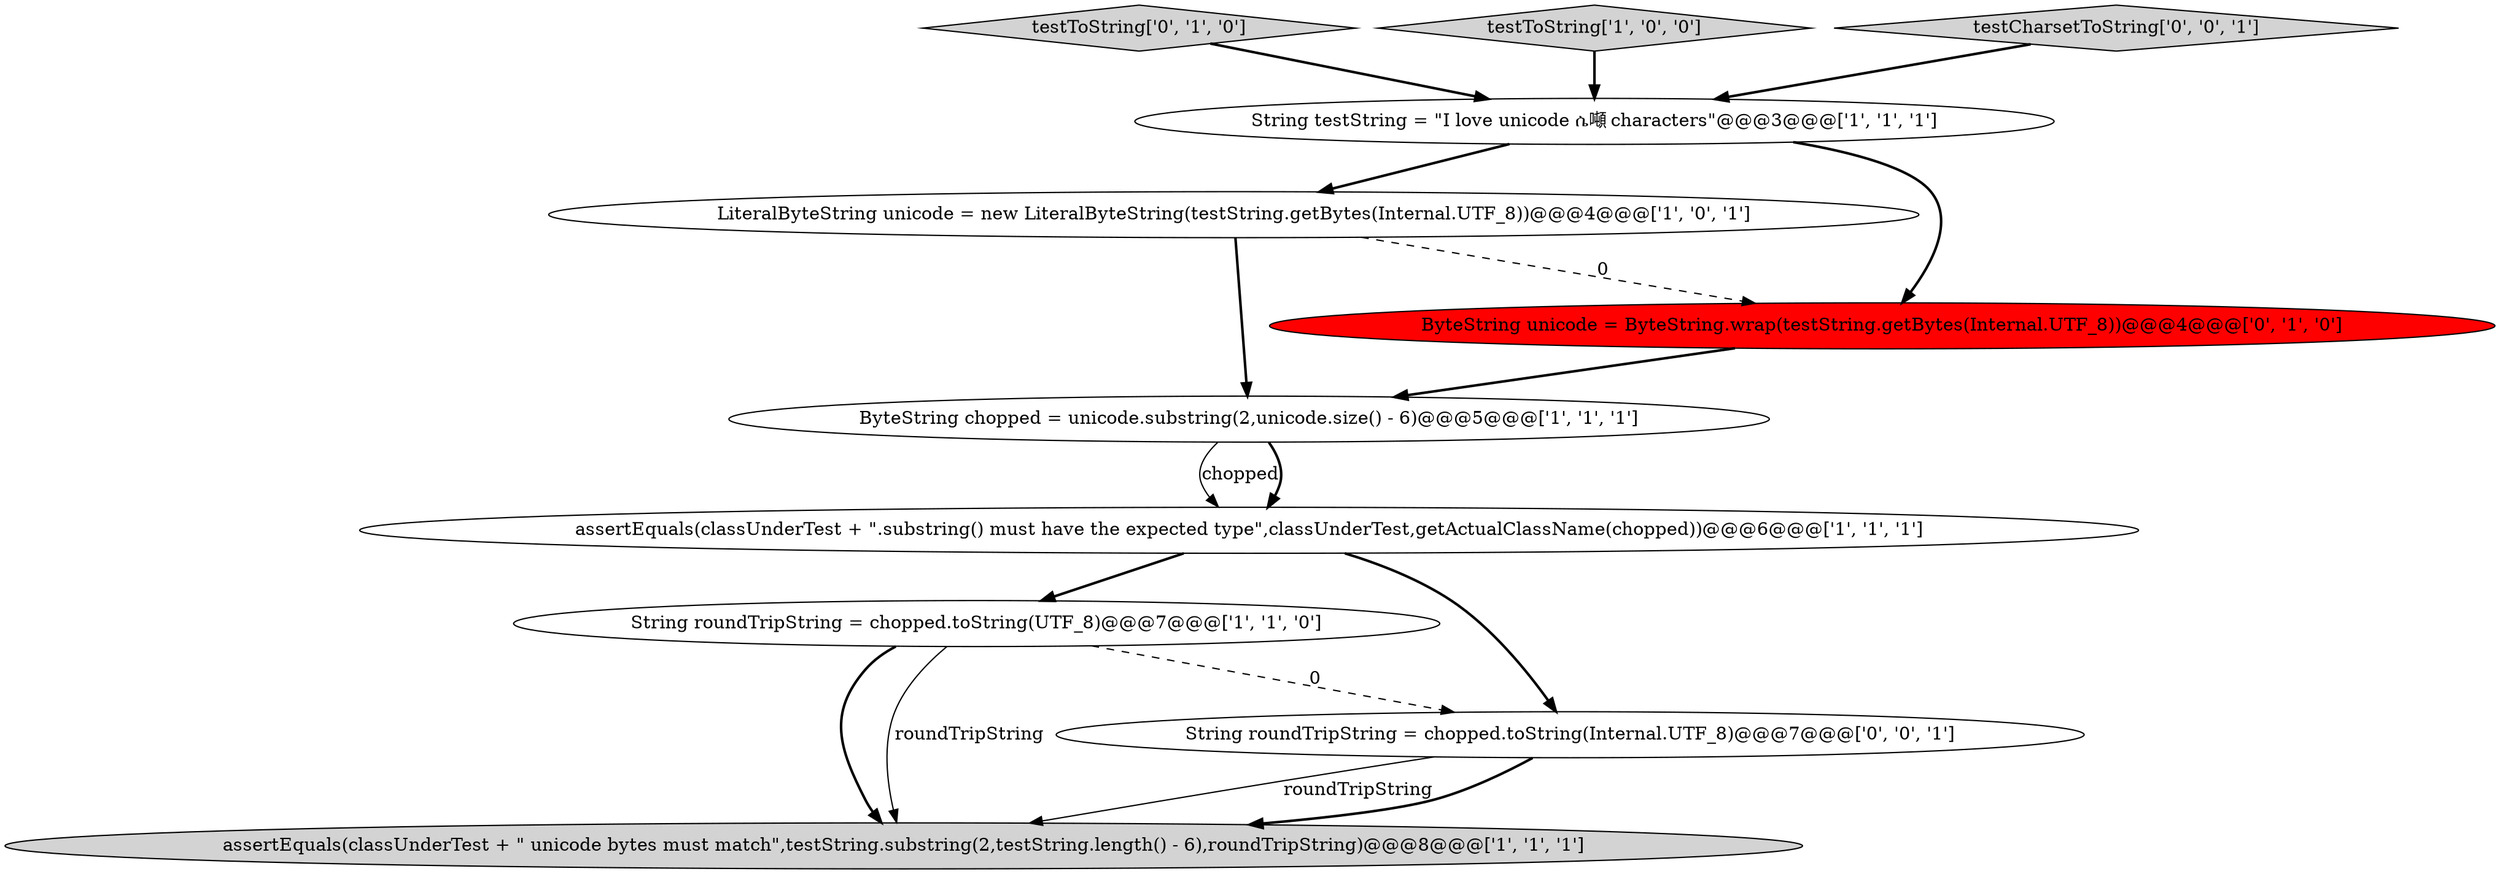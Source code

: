 digraph {
0 [style = filled, label = "String testString = \"I love unicode ሴ噸 characters\"@@@3@@@['1', '1', '1']", fillcolor = white, shape = ellipse image = "AAA0AAABBB1BBB"];
3 [style = filled, label = "LiteralByteString unicode = new LiteralByteString(testString.getBytes(Internal.UTF_8))@@@4@@@['1', '0', '1']", fillcolor = white, shape = ellipse image = "AAA0AAABBB1BBB"];
7 [style = filled, label = "ByteString unicode = ByteString.wrap(testString.getBytes(Internal.UTF_8))@@@4@@@['0', '1', '0']", fillcolor = red, shape = ellipse image = "AAA1AAABBB2BBB"];
1 [style = filled, label = "assertEquals(classUnderTest + \".substring() must have the expected type\",classUnderTest,getActualClassName(chopped))@@@6@@@['1', '1', '1']", fillcolor = white, shape = ellipse image = "AAA0AAABBB1BBB"];
4 [style = filled, label = "assertEquals(classUnderTest + \" unicode bytes must match\",testString.substring(2,testString.length() - 6),roundTripString)@@@8@@@['1', '1', '1']", fillcolor = lightgray, shape = ellipse image = "AAA0AAABBB1BBB"];
8 [style = filled, label = "testToString['0', '1', '0']", fillcolor = lightgray, shape = diamond image = "AAA0AAABBB2BBB"];
6 [style = filled, label = "testToString['1', '0', '0']", fillcolor = lightgray, shape = diamond image = "AAA0AAABBB1BBB"];
5 [style = filled, label = "String roundTripString = chopped.toString(UTF_8)@@@7@@@['1', '1', '0']", fillcolor = white, shape = ellipse image = "AAA0AAABBB1BBB"];
9 [style = filled, label = "testCharsetToString['0', '0', '1']", fillcolor = lightgray, shape = diamond image = "AAA0AAABBB3BBB"];
10 [style = filled, label = "String roundTripString = chopped.toString(Internal.UTF_8)@@@7@@@['0', '0', '1']", fillcolor = white, shape = ellipse image = "AAA0AAABBB3BBB"];
2 [style = filled, label = "ByteString chopped = unicode.substring(2,unicode.size() - 6)@@@5@@@['1', '1', '1']", fillcolor = white, shape = ellipse image = "AAA0AAABBB1BBB"];
1->5 [style = bold, label=""];
0->3 [style = bold, label=""];
8->0 [style = bold, label=""];
6->0 [style = bold, label=""];
10->4 [style = solid, label="roundTripString"];
9->0 [style = bold, label=""];
3->2 [style = bold, label=""];
5->10 [style = dashed, label="0"];
1->10 [style = bold, label=""];
2->1 [style = solid, label="chopped"];
3->7 [style = dashed, label="0"];
7->2 [style = bold, label=""];
2->1 [style = bold, label=""];
5->4 [style = bold, label=""];
5->4 [style = solid, label="roundTripString"];
0->7 [style = bold, label=""];
10->4 [style = bold, label=""];
}
